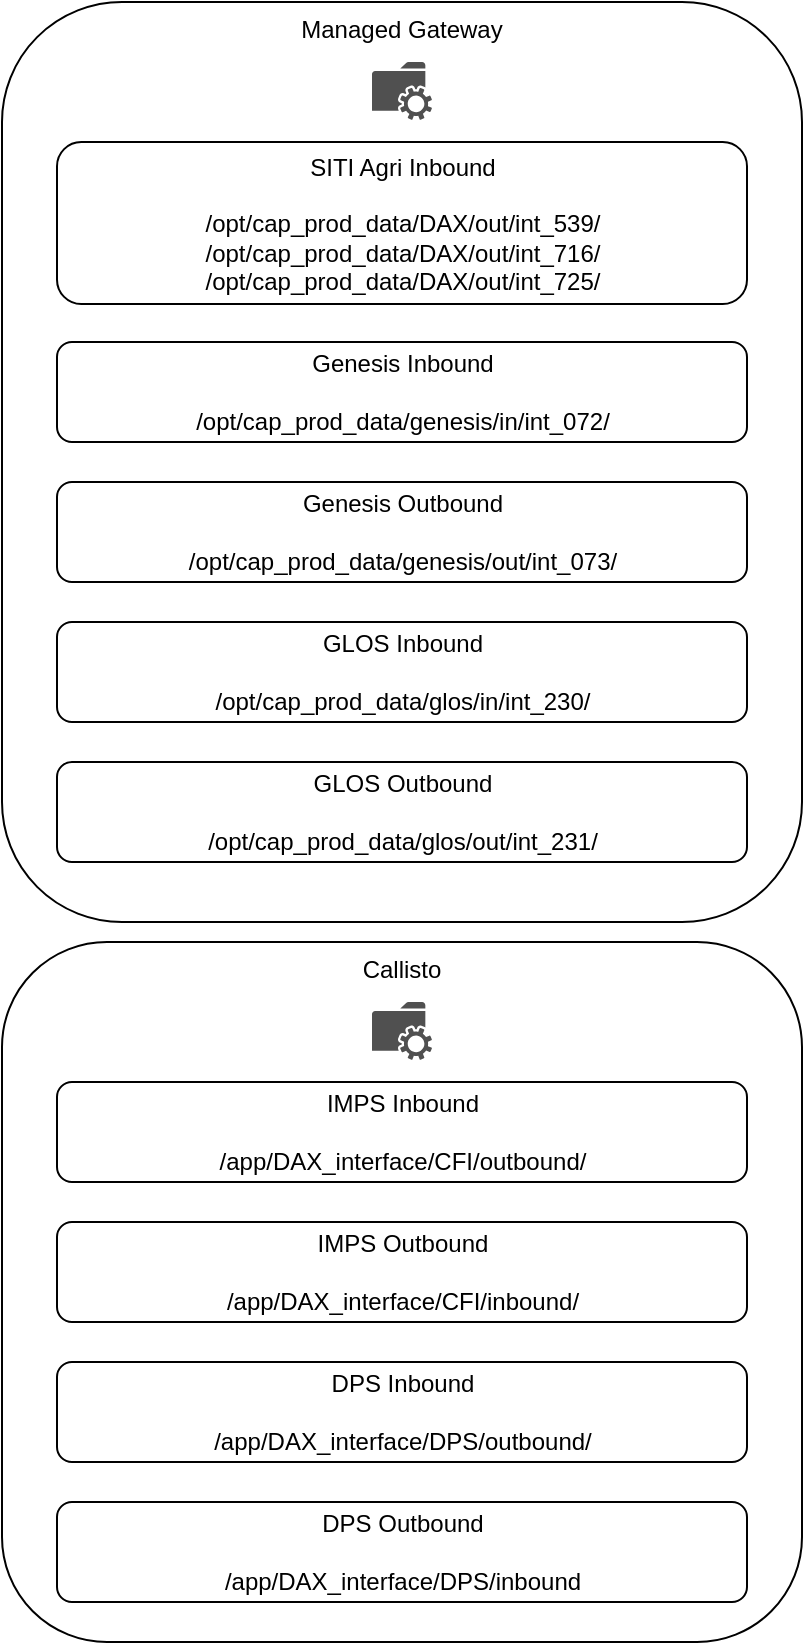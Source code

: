 <mxfile version="21.7.2" type="github">
  <diagram name="Page-1" id="n79Q4a0UlwfNvP22XIBk">
    <mxGraphModel dx="2869" dy="1148" grid="1" gridSize="10" guides="1" tooltips="1" connect="1" arrows="1" fold="1" page="1" pageScale="1" pageWidth="850" pageHeight="1100" math="0" shadow="0">
      <root>
        <mxCell id="0" />
        <mxCell id="1" parent="0" />
        <mxCell id="CiKUPNfviH01VdCJl_I1-1" value="Managed Gateway" style="rounded=1;whiteSpace=wrap;html=1;verticalAlign=top;" vertex="1" parent="1">
          <mxGeometry x="-80" y="150" width="400" height="460" as="geometry" />
        </mxCell>
        <mxCell id="CiKUPNfviH01VdCJl_I1-2" value="Genesis Inbound&lt;br&gt;&lt;br&gt;/opt/cap_prod_data/genesis/in/int_072/" style="rounded=1;whiteSpace=wrap;html=1;" vertex="1" parent="1">
          <mxGeometry x="-52.5" y="320" width="345" height="50" as="geometry" />
        </mxCell>
        <mxCell id="CiKUPNfviH01VdCJl_I1-3" value="GLOS Inbound&lt;br&gt;&lt;br&gt;/opt/cap_prod_data/glos/in/int_230/" style="rounded=1;whiteSpace=wrap;html=1;" vertex="1" parent="1">
          <mxGeometry x="-52.5" y="460" width="345" height="50" as="geometry" />
        </mxCell>
        <mxCell id="CiKUPNfviH01VdCJl_I1-4" value="SITI Agri Inbound&lt;br&gt;&lt;br&gt;/opt/cap_prod_data/DAX/out/int_539/&lt;br&gt;/opt/cap_prod_data/DAX/out/int_716/&lt;br&gt;/opt/cap_prod_data/DAX/out/int_725/" style="rounded=1;whiteSpace=wrap;html=1;" vertex="1" parent="1">
          <mxGeometry x="-52.5" y="220" width="345" height="81" as="geometry" />
        </mxCell>
        <mxCell id="CiKUPNfviH01VdCJl_I1-5" value="Genesis Outbound&lt;br&gt;&lt;br&gt;/opt/cap_prod_data/genesis/out/int_073/" style="rounded=1;whiteSpace=wrap;html=1;" vertex="1" parent="1">
          <mxGeometry x="-52.5" y="390" width="345" height="50" as="geometry" />
        </mxCell>
        <mxCell id="CiKUPNfviH01VdCJl_I1-6" value="GLOS Outbound&lt;br&gt;&lt;br&gt;/opt/cap_prod_data/glos/out/int_231/" style="rounded=1;whiteSpace=wrap;html=1;" vertex="1" parent="1">
          <mxGeometry x="-52.5" y="530" width="345" height="50" as="geometry" />
        </mxCell>
        <mxCell id="CiKUPNfviH01VdCJl_I1-7" value="Callisto" style="rounded=1;whiteSpace=wrap;html=1;verticalAlign=top;" vertex="1" parent="1">
          <mxGeometry x="-80" y="620" width="400" height="350" as="geometry" />
        </mxCell>
        <mxCell id="CiKUPNfviH01VdCJl_I1-8" value="IMPS Inbound&lt;br&gt;&lt;br&gt;/app/DAX_interface/CFI/outbound/" style="rounded=1;whiteSpace=wrap;html=1;" vertex="1" parent="1">
          <mxGeometry x="-52.5" y="690" width="345" height="50" as="geometry" />
        </mxCell>
        <mxCell id="CiKUPNfviH01VdCJl_I1-9" value="DPS Inbound&lt;br&gt;&lt;br&gt;/app/DAX_interface/DPS/outbound/" style="rounded=1;whiteSpace=wrap;html=1;" vertex="1" parent="1">
          <mxGeometry x="-52.5" y="830" width="345" height="50" as="geometry" />
        </mxCell>
        <mxCell id="CiKUPNfviH01VdCJl_I1-11" value="IMPS Outbound&lt;br&gt;&lt;br&gt;/app/DAX_interface/CFI/inbound/" style="rounded=1;whiteSpace=wrap;html=1;" vertex="1" parent="1">
          <mxGeometry x="-52.5" y="760" width="345" height="50" as="geometry" />
        </mxCell>
        <mxCell id="CiKUPNfviH01VdCJl_I1-12" value="DPS Outbound&lt;br&gt;&lt;br&gt;/app/DAX_interface/DPS/inbound" style="rounded=1;whiteSpace=wrap;html=1;" vertex="1" parent="1">
          <mxGeometry x="-52.5" y="900" width="345" height="50" as="geometry" />
        </mxCell>
        <mxCell id="CiKUPNfviH01VdCJl_I1-14" value="" style="sketch=0;pointerEvents=1;shadow=0;dashed=0;html=1;strokeColor=none;fillColor=#505050;labelPosition=center;verticalLabelPosition=bottom;verticalAlign=top;outlineConnect=0;align=center;shape=mxgraph.office.services.network_file_share_service;aspect=fixed;" vertex="1" parent="1">
          <mxGeometry x="105" y="180" width="30" height="28.91" as="geometry" />
        </mxCell>
        <mxCell id="CiKUPNfviH01VdCJl_I1-15" value="" style="sketch=0;pointerEvents=1;shadow=0;dashed=0;html=1;strokeColor=none;fillColor=#505050;labelPosition=center;verticalLabelPosition=bottom;verticalAlign=top;outlineConnect=0;align=center;shape=mxgraph.office.services.network_file_share_service;aspect=fixed;" vertex="1" parent="1">
          <mxGeometry x="105" y="650" width="30" height="28.91" as="geometry" />
        </mxCell>
      </root>
    </mxGraphModel>
  </diagram>
</mxfile>
